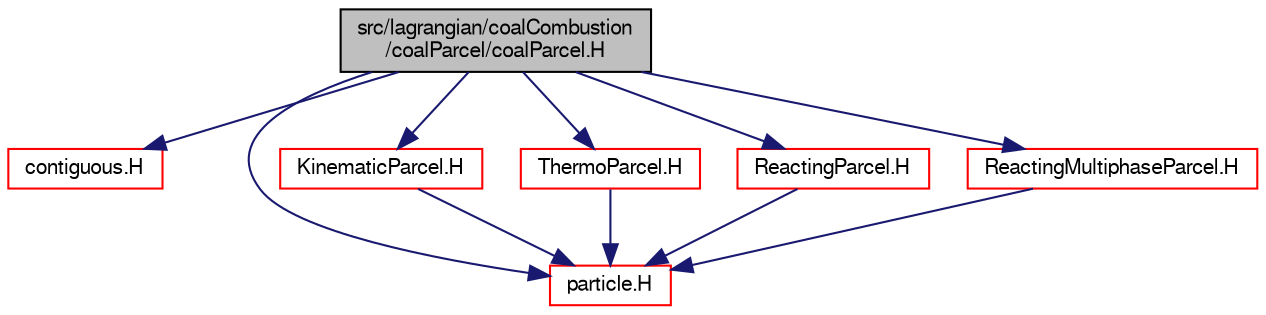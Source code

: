 digraph "src/lagrangian/coalCombustion/coalParcel/coalParcel.H"
{
  bgcolor="transparent";
  edge [fontname="FreeSans",fontsize="10",labelfontname="FreeSans",labelfontsize="10"];
  node [fontname="FreeSans",fontsize="10",shape=record];
  Node1 [label="src/lagrangian/coalCombustion\l/coalParcel/coalParcel.H",height=0.2,width=0.4,color="black", fillcolor="grey75", style="filled" fontcolor="black"];
  Node1 -> Node2 [color="midnightblue",fontsize="10",style="solid",fontname="FreeSans"];
  Node2 [label="contiguous.H",height=0.2,width=0.4,color="red",URL="$a08354.html",tooltip="Template function to specify if the data of a type are contiguous. "];
  Node1 -> Node3 [color="midnightblue",fontsize="10",style="solid",fontname="FreeSans"];
  Node3 [label="particle.H",height=0.2,width=0.4,color="red",URL="$a05904.html"];
  Node1 -> Node4 [color="midnightblue",fontsize="10",style="solid",fontname="FreeSans"];
  Node4 [label="KinematicParcel.H",height=0.2,width=0.4,color="red",URL="$a06103.html"];
  Node4 -> Node3 [color="midnightblue",fontsize="10",style="solid",fontname="FreeSans"];
  Node1 -> Node5 [color="midnightblue",fontsize="10",style="solid",fontname="FreeSans"];
  Node5 [label="ThermoParcel.H",height=0.2,width=0.4,color="red",URL="$a06122.html"];
  Node5 -> Node3 [color="midnightblue",fontsize="10",style="solid",fontname="FreeSans"];
  Node1 -> Node6 [color="midnightblue",fontsize="10",style="solid",fontname="FreeSans"];
  Node6 [label="ReactingParcel.H",height=0.2,width=0.4,color="red",URL="$a06117.html"];
  Node6 -> Node3 [color="midnightblue",fontsize="10",style="solid",fontname="FreeSans"];
  Node1 -> Node7 [color="midnightblue",fontsize="10",style="solid",fontname="FreeSans"];
  Node7 [label="ReactingMultiphaseParcel.H",height=0.2,width=0.4,color="red",URL="$a06113.html"];
  Node7 -> Node3 [color="midnightblue",fontsize="10",style="solid",fontname="FreeSans"];
}
